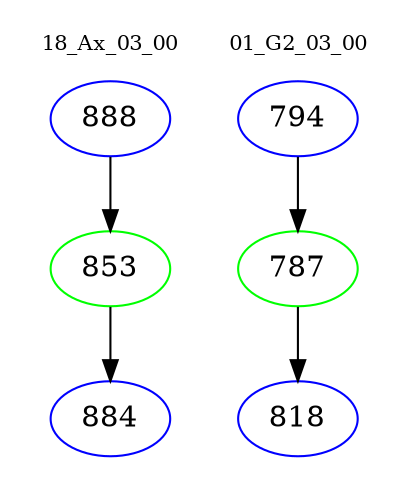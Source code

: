 digraph{
subgraph cluster_0 {
color = white
label = "18_Ax_03_00";
fontsize=10;
T0_888 [label="888", color="blue"]
T0_888 -> T0_853 [color="black"]
T0_853 [label="853", color="green"]
T0_853 -> T0_884 [color="black"]
T0_884 [label="884", color="blue"]
}
subgraph cluster_1 {
color = white
label = "01_G2_03_00";
fontsize=10;
T1_794 [label="794", color="blue"]
T1_794 -> T1_787 [color="black"]
T1_787 [label="787", color="green"]
T1_787 -> T1_818 [color="black"]
T1_818 [label="818", color="blue"]
}
}
